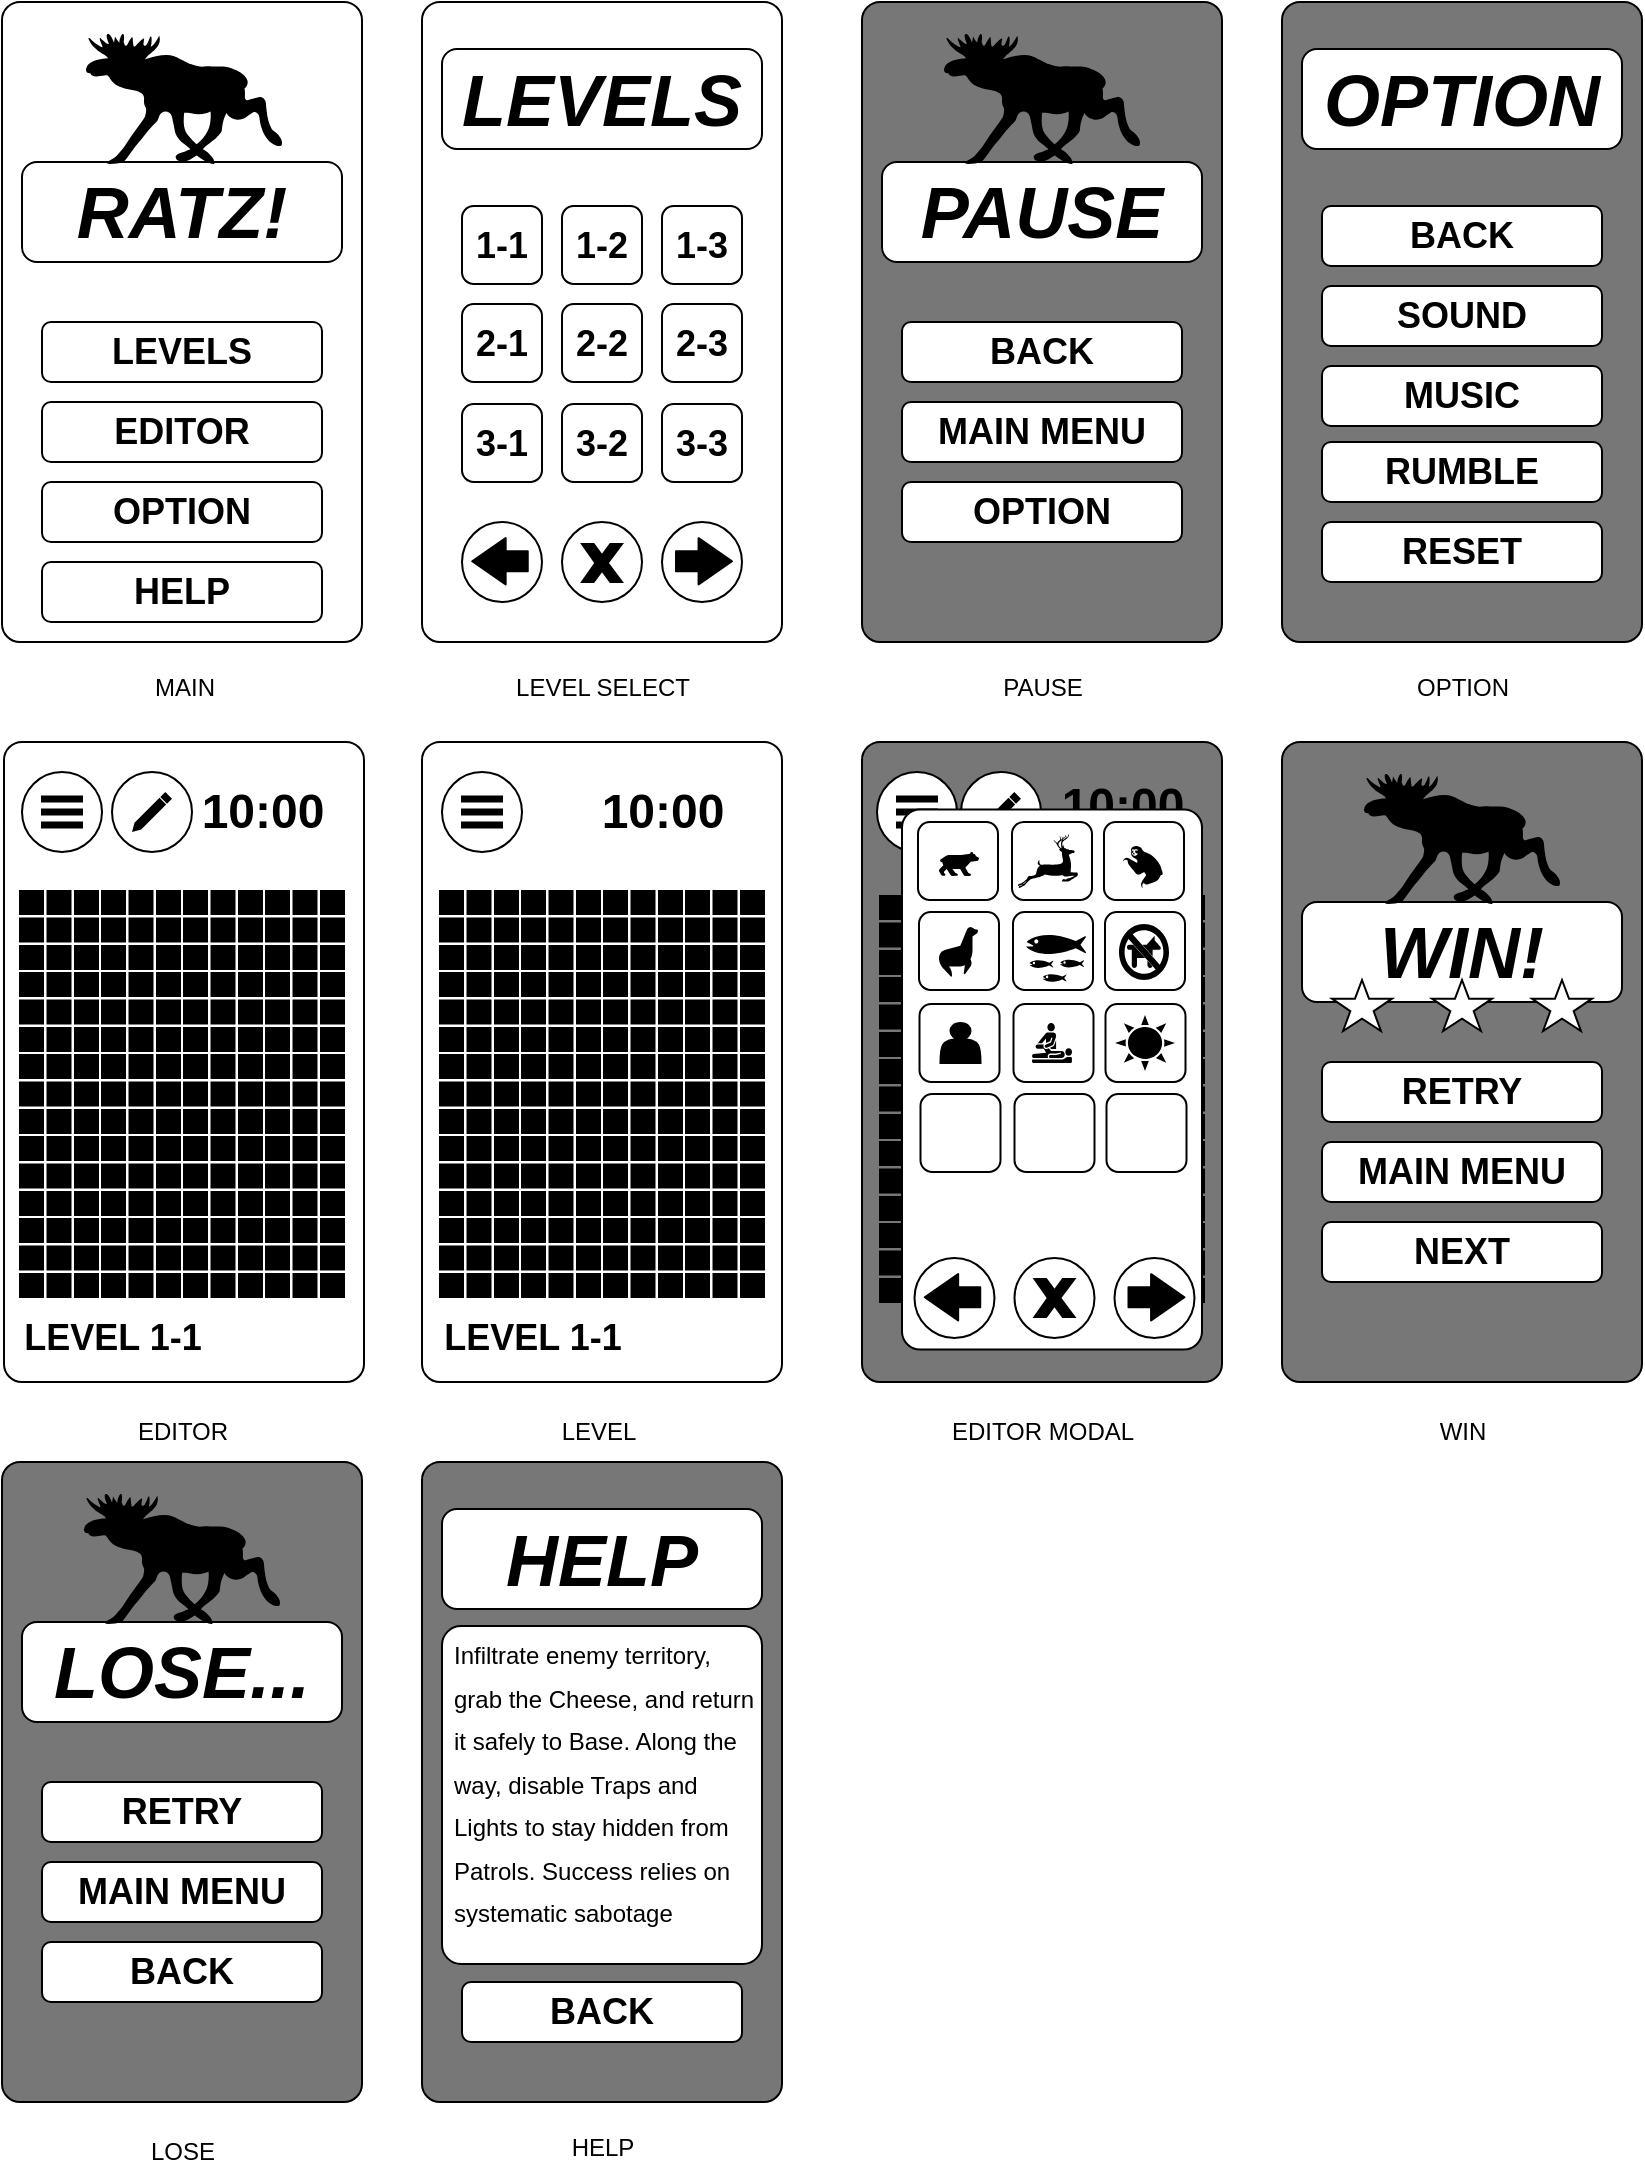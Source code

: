 <mxfile>
    <diagram id="LAFB9-h56CXM5LJl_jGw" name="Page-1">
        <mxGraphModel dx="2850" dy="1007" grid="1" gridSize="10" guides="1" tooltips="1" connect="1" arrows="1" fold="1" page="1" pageScale="1" pageWidth="850" pageHeight="1100" math="0" shadow="0">
            <root>
                <mxCell id="0"/>
                <mxCell id="1" parent="0"/>
                <mxCell id="164" value="" style="rounded=1;whiteSpace=wrap;html=1;arcSize=5;fillColor=#777777;" vertex="1" parent="1">
                    <mxGeometry x="440" y="380" width="180" height="320" as="geometry"/>
                </mxCell>
                <mxCell id="375" value="&lt;div style=&quot;text-align: justify;&quot;&gt;&lt;br&gt;&lt;/div&gt;" style="ellipse;whiteSpace=wrap;html=1;aspect=fixed;" vertex="1" parent="1">
                    <mxGeometry x="447.5" y="395" width="40" height="40" as="geometry"/>
                </mxCell>
                <mxCell id="376" value="" style="rounded=0;whiteSpace=wrap;html=1;fillColor=#000000;" vertex="1" parent="1">
                    <mxGeometry x="457.5" y="407.25" width="20" height="2.5" as="geometry"/>
                </mxCell>
                <mxCell id="377" value="" style="rounded=0;whiteSpace=wrap;html=1;fillColor=#000000;" vertex="1" parent="1">
                    <mxGeometry x="457.5" y="413.75" width="20" height="2.5" as="geometry"/>
                </mxCell>
                <mxCell id="378" value="" style="rounded=0;whiteSpace=wrap;html=1;fillColor=#000000;" vertex="1" parent="1">
                    <mxGeometry x="457.5" y="420.25" width="20" height="2.5" as="geometry"/>
                </mxCell>
                <mxCell id="321" value="" style="ellipse;whiteSpace=wrap;html=1;aspect=fixed;" vertex="1" parent="1">
                    <mxGeometry x="489.5" y="395" width="40" height="40" as="geometry"/>
                </mxCell>
                <mxCell id="359" value="" style="html=1;dashed=0;aspect=fixed;verticalLabelPosition=bottom;verticalAlign=top;align=center;shape=mxgraph.gmdl.edit;strokeColor=none;fillColor=#000000;shadow=0;sketch=0;" vertex="1" parent="1">
                    <mxGeometry x="499.5" y="405" width="20" height="20" as="geometry"/>
                </mxCell>
                <mxCell id="258" value="" style="html=1;verticalLabelPosition=bottom;labelBackgroundColor=#ffffff;verticalAlign=top;shadow=0;dashed=0;strokeWidth=1;shape=mxgraph.ios7ui.iconGrid;fillColor=#000000;gridSize=3,3;" vertex="1" parent="1">
                    <mxGeometry x="448.5" y="620.5" width="40" height="40" as="geometry"/>
                </mxCell>
                <mxCell id="259" value="" style="html=1;verticalLabelPosition=bottom;labelBackgroundColor=#ffffff;verticalAlign=top;shadow=0;dashed=0;strokeWidth=1;shape=mxgraph.ios7ui.iconGrid;fillColor=#000000;gridSize=3,3;" vertex="1" parent="1">
                    <mxGeometry x="489.5" y="620.5" width="40" height="40" as="geometry"/>
                </mxCell>
                <mxCell id="260" value="" style="html=1;verticalLabelPosition=bottom;labelBackgroundColor=#ffffff;verticalAlign=top;shadow=0;dashed=0;strokeWidth=1;shape=mxgraph.ios7ui.iconGrid;fillColor=#000000;gridSize=3,3;" vertex="1" parent="1">
                    <mxGeometry x="530.5" y="620.5" width="40" height="40" as="geometry"/>
                </mxCell>
                <mxCell id="261" value="" style="html=1;verticalLabelPosition=bottom;labelBackgroundColor=#ffffff;verticalAlign=top;shadow=0;dashed=0;strokeWidth=1;shape=mxgraph.ios7ui.iconGrid;fillColor=#000000;gridSize=3,3;" vertex="1" parent="1">
                    <mxGeometry x="571.5" y="620.5" width="40" height="40" as="geometry"/>
                </mxCell>
                <mxCell id="2" value="" style="rounded=1;whiteSpace=wrap;html=1;arcSize=5;" vertex="1" parent="1">
                    <mxGeometry x="10" y="10" width="180" height="320" as="geometry"/>
                </mxCell>
                <mxCell id="4" value="" style="rounded=1;whiteSpace=wrap;html=1;arcSize=5;" vertex="1" parent="1">
                    <mxGeometry x="220" y="10" width="180" height="320" as="geometry"/>
                </mxCell>
                <mxCell id="5" value="" style="rounded=1;whiteSpace=wrap;html=1;arcSize=5;fillColor=#777777;" vertex="1" parent="1">
                    <mxGeometry x="440" y="10" width="180" height="320" as="geometry"/>
                </mxCell>
                <mxCell id="6" value="" style="rounded=1;whiteSpace=wrap;html=1;arcSize=5;fillColor=#777777;" vertex="1" parent="1">
                    <mxGeometry x="650" y="10" width="180" height="320" as="geometry"/>
                </mxCell>
                <mxCell id="7" value="" style="rounded=1;whiteSpace=wrap;html=1;arcSize=5;" vertex="1" parent="1">
                    <mxGeometry x="11" y="380" width="180" height="320" as="geometry"/>
                </mxCell>
                <mxCell id="8" value="&lt;b&gt;&lt;i&gt;&lt;font style=&quot;font-size: 36px;&quot;&gt;RATZ!&lt;/font&gt;&lt;/i&gt;&lt;/b&gt;" style="rounded=1;whiteSpace=wrap;html=1;" vertex="1" parent="1">
                    <mxGeometry x="20" y="90" width="160" height="50" as="geometry"/>
                </mxCell>
                <mxCell id="10" value="&lt;div style=&quot;text-align: justify;&quot;&gt;&lt;b style=&quot;background-color: transparent;&quot;&gt;&lt;font style=&quot;font-size: 18px;&quot;&gt;LEVELS&lt;/font&gt;&lt;/b&gt;&lt;/div&gt;" style="rounded=1;whiteSpace=wrap;html=1;" vertex="1" parent="1">
                    <mxGeometry x="30" y="170" width="140" height="30" as="geometry"/>
                </mxCell>
                <mxCell id="11" value="&lt;font style=&quot;font-size: 18px;&quot;&gt;&lt;b&gt;EDITOR&lt;/b&gt;&lt;/font&gt;" style="rounded=1;whiteSpace=wrap;html=1;" vertex="1" parent="1">
                    <mxGeometry x="30" y="210" width="140" height="30" as="geometry"/>
                </mxCell>
                <mxCell id="12" value="&lt;b&gt;&lt;font style=&quot;font-size: 18px;&quot;&gt;OPTION&lt;/font&gt;&lt;/b&gt;" style="rounded=1;whiteSpace=wrap;html=1;" vertex="1" parent="1">
                    <mxGeometry x="30" y="250" width="140" height="30" as="geometry"/>
                </mxCell>
                <mxCell id="15" value="" style="shape=mxgraph.signs.animals.moose;html=1;pointerEvents=1;fillColor=#000000;strokeColor=none;verticalLabelPosition=bottom;verticalAlign=top;align=center;" vertex="1" parent="1">
                    <mxGeometry x="52" y="26" width="98" height="65" as="geometry"/>
                </mxCell>
                <mxCell id="16" value="&lt;b&gt;&lt;i&gt;&lt;font style=&quot;font-size: 36px;&quot;&gt;LEVELS&lt;/font&gt;&lt;/i&gt;&lt;/b&gt;" style="rounded=1;whiteSpace=wrap;html=1;" vertex="1" parent="1">
                    <mxGeometry x="230" y="33.5" width="160" height="50" as="geometry"/>
                </mxCell>
                <mxCell id="18" value="&lt;div style=&quot;text-align: justify;&quot;&gt;&lt;b style=&quot;background-color: transparent;&quot;&gt;&lt;font style=&quot;font-size: 18px;&quot;&gt;1-1&lt;/font&gt;&lt;/b&gt;&lt;/div&gt;" style="rounded=1;whiteSpace=wrap;html=1;" vertex="1" parent="1">
                    <mxGeometry x="240" y="112" width="40" height="39" as="geometry"/>
                </mxCell>
                <mxCell id="19" value="&lt;div style=&quot;text-align: justify;&quot;&gt;&lt;b style=&quot;background-color: transparent;&quot;&gt;&lt;font style=&quot;font-size: 18px;&quot;&gt;1-2&lt;/font&gt;&lt;/b&gt;&lt;/div&gt;" style="rounded=1;whiteSpace=wrap;html=1;" vertex="1" parent="1">
                    <mxGeometry x="290" y="112" width="40" height="39" as="geometry"/>
                </mxCell>
                <mxCell id="20" value="&lt;div style=&quot;text-align: justify;&quot;&gt;&lt;b style=&quot;background-color: transparent;&quot;&gt;&lt;font style=&quot;font-size: 18px;&quot;&gt;1-3&lt;/font&gt;&lt;/b&gt;&lt;/div&gt;" style="rounded=1;whiteSpace=wrap;html=1;" vertex="1" parent="1">
                    <mxGeometry x="340" y="112" width="40" height="39" as="geometry"/>
                </mxCell>
                <mxCell id="21" value="&lt;div style=&quot;text-align: justify;&quot;&gt;&lt;b style=&quot;background-color: transparent;&quot;&gt;&lt;font style=&quot;font-size: 18px;&quot;&gt;2-1&lt;/font&gt;&lt;/b&gt;&lt;/div&gt;" style="rounded=1;whiteSpace=wrap;html=1;" vertex="1" parent="1">
                    <mxGeometry x="240" y="161" width="40" height="39" as="geometry"/>
                </mxCell>
                <mxCell id="22" value="&lt;div style=&quot;text-align: justify;&quot;&gt;&lt;b style=&quot;background-color: transparent;&quot;&gt;&lt;font style=&quot;font-size: 18px;&quot;&gt;2-2&lt;/font&gt;&lt;/b&gt;&lt;/div&gt;" style="rounded=1;whiteSpace=wrap;html=1;" vertex="1" parent="1">
                    <mxGeometry x="290" y="161" width="40" height="39" as="geometry"/>
                </mxCell>
                <mxCell id="23" value="&lt;b&gt;&lt;font style=&quot;font-size: 18px;&quot;&gt;2-3&lt;/font&gt;&lt;/b&gt;" style="rounded=1;whiteSpace=wrap;html=1;" vertex="1" parent="1">
                    <mxGeometry x="340" y="161" width="40" height="39" as="geometry"/>
                </mxCell>
                <mxCell id="27" value="&lt;b&gt;&lt;font style=&quot;font-size: 18px;&quot;&gt;3-1&lt;/font&gt;&lt;/b&gt;" style="rounded=1;whiteSpace=wrap;html=1;" vertex="1" parent="1">
                    <mxGeometry x="240" y="211" width="40" height="39" as="geometry"/>
                </mxCell>
                <mxCell id="28" value="&lt;b&gt;&lt;font style=&quot;font-size: 18px;&quot;&gt;3-2&lt;/font&gt;&lt;/b&gt;" style="rounded=1;whiteSpace=wrap;html=1;" vertex="1" parent="1">
                    <mxGeometry x="290" y="211" width="40" height="39" as="geometry"/>
                </mxCell>
                <mxCell id="29" value="&lt;b&gt;&lt;font style=&quot;font-size: 18px;&quot;&gt;3-3&lt;/font&gt;&lt;/b&gt;" style="rounded=1;whiteSpace=wrap;html=1;" vertex="1" parent="1">
                    <mxGeometry x="340" y="211" width="40" height="39" as="geometry"/>
                </mxCell>
                <mxCell id="42" value="" style="ellipse;whiteSpace=wrap;html=1;aspect=fixed;" vertex="1" parent="1">
                    <mxGeometry x="290" y="270" width="40" height="40" as="geometry"/>
                </mxCell>
                <mxCell id="43" value="" style="ellipse;whiteSpace=wrap;html=1;aspect=fixed;" vertex="1" parent="1">
                    <mxGeometry x="240" y="270" width="40" height="40" as="geometry"/>
                </mxCell>
                <mxCell id="44" value="" style="ellipse;whiteSpace=wrap;html=1;aspect=fixed;" vertex="1" parent="1">
                    <mxGeometry x="340" y="270" width="40" height="40" as="geometry"/>
                </mxCell>
                <mxCell id="52" value="" style="rounded=1;whiteSpace=wrap;html=1;arcSize=5;" vertex="1" parent="1">
                    <mxGeometry x="220" y="380" width="180" height="320" as="geometry"/>
                </mxCell>
                <mxCell id="54" value="MAIN" style="text;html=1;align=center;verticalAlign=middle;resizable=0;points=[];autosize=1;strokeColor=none;fillColor=none;" vertex="1" parent="1">
                    <mxGeometry x="76" y="338" width="50" height="30" as="geometry"/>
                </mxCell>
                <mxCell id="55" value="LEVEL SELECT" style="text;html=1;align=center;verticalAlign=middle;resizable=0;points=[];autosize=1;strokeColor=none;fillColor=none;" vertex="1" parent="1">
                    <mxGeometry x="255" y="338" width="110" height="30" as="geometry"/>
                </mxCell>
                <mxCell id="56" value="PAUSE" style="text;html=1;align=center;verticalAlign=middle;resizable=0;points=[];autosize=1;strokeColor=none;fillColor=none;" vertex="1" parent="1">
                    <mxGeometry x="500" y="338" width="60" height="30" as="geometry"/>
                </mxCell>
                <mxCell id="57" value="OPTION" style="text;html=1;align=center;verticalAlign=middle;resizable=0;points=[];autosize=1;strokeColor=none;fillColor=none;" vertex="1" parent="1">
                    <mxGeometry x="705" y="338" width="70" height="30" as="geometry"/>
                </mxCell>
                <mxCell id="58" value="EDITOR" style="text;html=1;align=center;verticalAlign=middle;resizable=0;points=[];autosize=1;strokeColor=none;fillColor=none;" vertex="1" parent="1">
                    <mxGeometry x="65" y="710" width="70" height="30" as="geometry"/>
                </mxCell>
                <mxCell id="59" value="LEVEL" style="text;html=1;align=center;verticalAlign=middle;resizable=0;points=[];autosize=1;strokeColor=none;fillColor=none;" vertex="1" parent="1">
                    <mxGeometry x="278" y="710" width="60" height="30" as="geometry"/>
                </mxCell>
                <mxCell id="61" value="" style="ellipse;whiteSpace=wrap;html=1;aspect=fixed;" vertex="1" parent="1">
                    <mxGeometry x="230" y="395" width="40" height="40" as="geometry"/>
                </mxCell>
                <mxCell id="63" value="&lt;div style=&quot;text-align: justify;&quot;&gt;&lt;br&gt;&lt;/div&gt;" style="ellipse;whiteSpace=wrap;html=1;aspect=fixed;" vertex="1" parent="1">
                    <mxGeometry x="20" y="395" width="40" height="40" as="geometry"/>
                </mxCell>
                <mxCell id="64" value="&lt;b&gt;&lt;i&gt;&lt;font style=&quot;font-size: 36px;&quot;&gt;PAUSE&lt;/font&gt;&lt;/i&gt;&lt;/b&gt;" style="rounded=1;whiteSpace=wrap;html=1;" vertex="1" parent="1">
                    <mxGeometry x="450" y="90" width="160" height="50" as="geometry"/>
                </mxCell>
                <mxCell id="65" value="&lt;div style=&quot;text-align: justify;&quot;&gt;&lt;b style=&quot;background-color: transparent;&quot;&gt;&lt;font style=&quot;font-size: 18px;&quot;&gt;BACK&lt;/font&gt;&lt;/b&gt;&lt;/div&gt;" style="rounded=1;whiteSpace=wrap;html=1;" vertex="1" parent="1">
                    <mxGeometry x="460" y="170" width="140" height="30" as="geometry"/>
                </mxCell>
                <mxCell id="66" value="&lt;span style=&quot;font-size: 18px;&quot;&gt;&lt;b&gt;MAIN MENU&lt;/b&gt;&lt;/span&gt;" style="rounded=1;whiteSpace=wrap;html=1;" vertex="1" parent="1">
                    <mxGeometry x="460" y="210" width="140" height="30" as="geometry"/>
                </mxCell>
                <mxCell id="67" value="&lt;b&gt;&lt;font style=&quot;font-size: 18px;&quot;&gt;OPTION&lt;/font&gt;&lt;/b&gt;" style="rounded=1;whiteSpace=wrap;html=1;" vertex="1" parent="1">
                    <mxGeometry x="460" y="250" width="140" height="30" as="geometry"/>
                </mxCell>
                <mxCell id="74" value="" style="shape=mxgraph.signs.animals.moose;html=1;pointerEvents=1;fillColor=#000000;strokeColor=none;verticalLabelPosition=bottom;verticalAlign=top;align=center;" vertex="1" parent="1">
                    <mxGeometry x="481" y="26" width="98" height="65" as="geometry"/>
                </mxCell>
                <mxCell id="75" value="&lt;b&gt;&lt;i&gt;&lt;font style=&quot;font-size: 36px;&quot;&gt;OPTION&lt;/font&gt;&lt;/i&gt;&lt;/b&gt;" style="rounded=1;whiteSpace=wrap;html=1;" vertex="1" parent="1">
                    <mxGeometry x="660" y="33.5" width="160" height="50" as="geometry"/>
                </mxCell>
                <mxCell id="76" value="&lt;div style=&quot;text-align: justify;&quot;&gt;&lt;span style=&quot;font-size: 18px;&quot;&gt;&lt;b&gt;BACK&lt;/b&gt;&lt;/span&gt;&lt;/div&gt;" style="rounded=1;whiteSpace=wrap;html=1;" vertex="1" parent="1">
                    <mxGeometry x="670" y="112" width="140" height="30" as="geometry"/>
                </mxCell>
                <mxCell id="77" value="&lt;span style=&quot;font-size: 18px;&quot;&gt;&lt;b&gt;SOUND&lt;/b&gt;&lt;/span&gt;" style="rounded=1;whiteSpace=wrap;html=1;" vertex="1" parent="1">
                    <mxGeometry x="670" y="152" width="140" height="30" as="geometry"/>
                </mxCell>
                <mxCell id="78" value="&lt;b&gt;&lt;font style=&quot;font-size: 18px;&quot;&gt;MUSIC&lt;/font&gt;&lt;/b&gt;" style="rounded=1;whiteSpace=wrap;html=1;" vertex="1" parent="1">
                    <mxGeometry x="670" y="192" width="140" height="30" as="geometry"/>
                </mxCell>
                <mxCell id="79" value="&lt;b&gt;&lt;font style=&quot;font-size: 18px;&quot;&gt;RUMBLE&lt;/font&gt;&lt;/b&gt;" style="rounded=1;whiteSpace=wrap;html=1;" vertex="1" parent="1">
                    <mxGeometry x="670" y="230" width="140" height="30" as="geometry"/>
                </mxCell>
                <mxCell id="80" value="&lt;b&gt;&lt;font style=&quot;font-size: 18px;&quot;&gt;RESET&lt;/font&gt;&lt;/b&gt;" style="rounded=1;whiteSpace=wrap;html=1;" vertex="1" parent="1">
                    <mxGeometry x="670" y="270" width="140" height="30" as="geometry"/>
                </mxCell>
                <mxCell id="89" value="" style="html=1;verticalLabelPosition=bottom;labelBackgroundColor=#ffffff;verticalAlign=top;shadow=0;dashed=0;strokeWidth=1;shape=mxgraph.ios7ui.iconGrid;fillColor=#000000;gridSize=3,3;" vertex="1" parent="1">
                    <mxGeometry x="18.5" y="577" width="40" height="40" as="geometry"/>
                </mxCell>
                <mxCell id="90" value="" style="html=1;verticalLabelPosition=bottom;labelBackgroundColor=#ffffff;verticalAlign=top;shadow=0;dashed=0;strokeWidth=1;shape=mxgraph.ios7ui.iconGrid;fillColor=#000000;gridSize=3,3;" vertex="1" parent="1">
                    <mxGeometry x="59.5" y="577" width="40" height="40" as="geometry"/>
                </mxCell>
                <mxCell id="91" value="" style="html=1;verticalLabelPosition=bottom;labelBackgroundColor=#ffffff;verticalAlign=top;shadow=0;dashed=0;strokeWidth=1;shape=mxgraph.ios7ui.iconGrid;fillColor=#000000;gridSize=3,3;" vertex="1" parent="1">
                    <mxGeometry x="100.5" y="577" width="40" height="40" as="geometry"/>
                </mxCell>
                <mxCell id="92" value="" style="html=1;verticalLabelPosition=bottom;labelBackgroundColor=#ffffff;verticalAlign=top;shadow=0;dashed=0;strokeWidth=1;shape=mxgraph.ios7ui.iconGrid;fillColor=#000000;gridSize=3,3;" vertex="1" parent="1">
                    <mxGeometry x="141.5" y="577" width="40" height="40" as="geometry"/>
                </mxCell>
                <mxCell id="93" value="" style="html=1;verticalLabelPosition=bottom;labelBackgroundColor=#ffffff;verticalAlign=top;shadow=0;dashed=0;strokeWidth=1;shape=mxgraph.ios7ui.iconGrid;fillColor=#000000;gridSize=3,3;" vertex="1" parent="1">
                    <mxGeometry x="18.5" y="536" width="40" height="40" as="geometry"/>
                </mxCell>
                <mxCell id="94" value="" style="html=1;verticalLabelPosition=bottom;labelBackgroundColor=#ffffff;verticalAlign=top;shadow=0;dashed=0;strokeWidth=1;shape=mxgraph.ios7ui.iconGrid;fillColor=#000000;gridSize=3,3;" vertex="1" parent="1">
                    <mxGeometry x="59.5" y="536" width="40" height="40" as="geometry"/>
                </mxCell>
                <mxCell id="95" value="" style="html=1;verticalLabelPosition=bottom;labelBackgroundColor=#ffffff;verticalAlign=top;shadow=0;dashed=0;strokeWidth=1;shape=mxgraph.ios7ui.iconGrid;fillColor=#000000;gridSize=3,3;" vertex="1" parent="1">
                    <mxGeometry x="100.5" y="536" width="40" height="40" as="geometry"/>
                </mxCell>
                <mxCell id="96" value="" style="html=1;verticalLabelPosition=bottom;labelBackgroundColor=#ffffff;verticalAlign=top;shadow=0;dashed=0;strokeWidth=1;shape=mxgraph.ios7ui.iconGrid;fillColor=#000000;gridSize=3,3;" vertex="1" parent="1">
                    <mxGeometry x="141.5" y="536" width="40" height="40" as="geometry"/>
                </mxCell>
                <mxCell id="97" value="" style="html=1;verticalLabelPosition=bottom;labelBackgroundColor=#ffffff;verticalAlign=top;shadow=0;dashed=0;strokeWidth=1;shape=mxgraph.ios7ui.iconGrid;fillColor=#000000;gridSize=3,3;" vertex="1" parent="1">
                    <mxGeometry x="18.5" y="495" width="40" height="40" as="geometry"/>
                </mxCell>
                <mxCell id="98" value="" style="html=1;verticalLabelPosition=bottom;labelBackgroundColor=#ffffff;verticalAlign=top;shadow=0;dashed=0;strokeWidth=1;shape=mxgraph.ios7ui.iconGrid;fillColor=#000000;gridSize=3,3;" vertex="1" parent="1">
                    <mxGeometry x="59.5" y="495" width="40" height="40" as="geometry"/>
                </mxCell>
                <mxCell id="99" value="" style="html=1;verticalLabelPosition=bottom;labelBackgroundColor=#ffffff;verticalAlign=top;shadow=0;dashed=0;strokeWidth=1;shape=mxgraph.ios7ui.iconGrid;fillColor=#000000;gridSize=3,3;" vertex="1" parent="1">
                    <mxGeometry x="100.5" y="495" width="40" height="40" as="geometry"/>
                </mxCell>
                <mxCell id="100" value="" style="html=1;verticalLabelPosition=bottom;labelBackgroundColor=#ffffff;verticalAlign=top;shadow=0;dashed=0;strokeWidth=1;shape=mxgraph.ios7ui.iconGrid;fillColor=#000000;gridSize=3,3;" vertex="1" parent="1">
                    <mxGeometry x="141.5" y="495" width="40" height="40" as="geometry"/>
                </mxCell>
                <mxCell id="101" value="" style="html=1;verticalLabelPosition=bottom;labelBackgroundColor=#ffffff;verticalAlign=top;shadow=0;dashed=0;strokeWidth=1;shape=mxgraph.ios7ui.iconGrid;fillColor=#000000;gridSize=3,3;" vertex="1" parent="1">
                    <mxGeometry x="18.5" y="454" width="40" height="40" as="geometry"/>
                </mxCell>
                <mxCell id="102" value="" style="html=1;verticalLabelPosition=bottom;labelBackgroundColor=#ffffff;verticalAlign=top;shadow=0;dashed=0;strokeWidth=1;shape=mxgraph.ios7ui.iconGrid;fillColor=#000000;gridSize=3,3;" vertex="1" parent="1">
                    <mxGeometry x="59.5" y="454" width="40" height="40" as="geometry"/>
                </mxCell>
                <mxCell id="103" value="" style="html=1;verticalLabelPosition=bottom;labelBackgroundColor=#ffffff;verticalAlign=top;shadow=0;dashed=0;strokeWidth=1;shape=mxgraph.ios7ui.iconGrid;fillColor=#000000;gridSize=3,3;" vertex="1" parent="1">
                    <mxGeometry x="100.5" y="454" width="40" height="40" as="geometry"/>
                </mxCell>
                <mxCell id="104" value="" style="html=1;verticalLabelPosition=bottom;labelBackgroundColor=#ffffff;verticalAlign=top;shadow=0;dashed=0;strokeWidth=1;shape=mxgraph.ios7ui.iconGrid;fillColor=#000000;gridSize=3,3;" vertex="1" parent="1">
                    <mxGeometry x="141.5" y="454" width="40" height="40" as="geometry"/>
                </mxCell>
                <mxCell id="109" value="" style="html=1;verticalLabelPosition=bottom;labelBackgroundColor=#ffffff;verticalAlign=top;shadow=0;dashed=0;strokeWidth=1;shape=mxgraph.ios7ui.iconGrid;fillColor=#000000;gridSize=3,3;" vertex="1" parent="1">
                    <mxGeometry x="228.5" y="577" width="40" height="40" as="geometry"/>
                </mxCell>
                <mxCell id="110" value="" style="html=1;verticalLabelPosition=bottom;labelBackgroundColor=#ffffff;verticalAlign=top;shadow=0;dashed=0;strokeWidth=1;shape=mxgraph.ios7ui.iconGrid;fillColor=#000000;gridSize=3,3;" vertex="1" parent="1">
                    <mxGeometry x="269.5" y="577" width="40" height="40" as="geometry"/>
                </mxCell>
                <mxCell id="111" value="" style="html=1;verticalLabelPosition=bottom;labelBackgroundColor=#ffffff;verticalAlign=top;shadow=0;dashed=0;strokeWidth=1;shape=mxgraph.ios7ui.iconGrid;fillColor=#000000;gridSize=3,3;" vertex="1" parent="1">
                    <mxGeometry x="310.5" y="577" width="40" height="40" as="geometry"/>
                </mxCell>
                <mxCell id="112" value="" style="html=1;verticalLabelPosition=bottom;labelBackgroundColor=#ffffff;verticalAlign=top;shadow=0;dashed=0;strokeWidth=1;shape=mxgraph.ios7ui.iconGrid;fillColor=#000000;gridSize=3,3;" vertex="1" parent="1">
                    <mxGeometry x="351.5" y="577" width="40" height="40" as="geometry"/>
                </mxCell>
                <mxCell id="113" value="" style="html=1;verticalLabelPosition=bottom;labelBackgroundColor=#ffffff;verticalAlign=top;shadow=0;dashed=0;strokeWidth=1;shape=mxgraph.ios7ui.iconGrid;fillColor=#000000;gridSize=3,3;" vertex="1" parent="1">
                    <mxGeometry x="228.5" y="536" width="40" height="40" as="geometry"/>
                </mxCell>
                <mxCell id="114" value="" style="html=1;verticalLabelPosition=bottom;labelBackgroundColor=#ffffff;verticalAlign=top;shadow=0;dashed=0;strokeWidth=1;shape=mxgraph.ios7ui.iconGrid;fillColor=#000000;gridSize=3,3;" vertex="1" parent="1">
                    <mxGeometry x="269.5" y="536" width="40" height="40" as="geometry"/>
                </mxCell>
                <mxCell id="115" value="" style="html=1;verticalLabelPosition=bottom;labelBackgroundColor=#ffffff;verticalAlign=top;shadow=0;dashed=0;strokeWidth=1;shape=mxgraph.ios7ui.iconGrid;fillColor=#000000;gridSize=3,3;" vertex="1" parent="1">
                    <mxGeometry x="310.5" y="536" width="40" height="40" as="geometry"/>
                </mxCell>
                <mxCell id="116" value="" style="html=1;verticalLabelPosition=bottom;labelBackgroundColor=#ffffff;verticalAlign=top;shadow=0;dashed=0;strokeWidth=1;shape=mxgraph.ios7ui.iconGrid;fillColor=#000000;gridSize=3,3;" vertex="1" parent="1">
                    <mxGeometry x="351.5" y="536" width="40" height="40" as="geometry"/>
                </mxCell>
                <mxCell id="117" value="" style="html=1;verticalLabelPosition=bottom;labelBackgroundColor=#ffffff;verticalAlign=top;shadow=0;dashed=0;strokeWidth=1;shape=mxgraph.ios7ui.iconGrid;fillColor=#000000;gridSize=3,3;" vertex="1" parent="1">
                    <mxGeometry x="228.5" y="495" width="40" height="40" as="geometry"/>
                </mxCell>
                <mxCell id="118" value="" style="html=1;verticalLabelPosition=bottom;labelBackgroundColor=#ffffff;verticalAlign=top;shadow=0;dashed=0;strokeWidth=1;shape=mxgraph.ios7ui.iconGrid;fillColor=#000000;gridSize=3,3;" vertex="1" parent="1">
                    <mxGeometry x="269.5" y="495" width="40" height="40" as="geometry"/>
                </mxCell>
                <mxCell id="119" value="" style="html=1;verticalLabelPosition=bottom;labelBackgroundColor=#ffffff;verticalAlign=top;shadow=0;dashed=0;strokeWidth=1;shape=mxgraph.ios7ui.iconGrid;fillColor=#000000;gridSize=3,3;" vertex="1" parent="1">
                    <mxGeometry x="310.5" y="495" width="40" height="40" as="geometry"/>
                </mxCell>
                <mxCell id="120" value="" style="html=1;verticalLabelPosition=bottom;labelBackgroundColor=#ffffff;verticalAlign=top;shadow=0;dashed=0;strokeWidth=1;shape=mxgraph.ios7ui.iconGrid;fillColor=#000000;gridSize=3,3;" vertex="1" parent="1">
                    <mxGeometry x="351.5" y="495" width="40" height="40" as="geometry"/>
                </mxCell>
                <mxCell id="121" value="" style="html=1;verticalLabelPosition=bottom;labelBackgroundColor=#ffffff;verticalAlign=top;shadow=0;dashed=0;strokeWidth=1;shape=mxgraph.ios7ui.iconGrid;fillColor=#000000;gridSize=3,3;" vertex="1" parent="1">
                    <mxGeometry x="228.5" y="454" width="40" height="40" as="geometry"/>
                </mxCell>
                <mxCell id="122" value="" style="html=1;verticalLabelPosition=bottom;labelBackgroundColor=#ffffff;verticalAlign=top;shadow=0;dashed=0;strokeWidth=1;shape=mxgraph.ios7ui.iconGrid;fillColor=#000000;gridSize=3,3;" vertex="1" parent="1">
                    <mxGeometry x="269.5" y="454" width="40" height="40" as="geometry"/>
                </mxCell>
                <mxCell id="123" value="" style="html=1;verticalLabelPosition=bottom;labelBackgroundColor=#ffffff;verticalAlign=top;shadow=0;dashed=0;strokeWidth=1;shape=mxgraph.ios7ui.iconGrid;fillColor=#000000;gridSize=3,3;" vertex="1" parent="1">
                    <mxGeometry x="310.5" y="454" width="40" height="40" as="geometry"/>
                </mxCell>
                <mxCell id="124" value="" style="html=1;verticalLabelPosition=bottom;labelBackgroundColor=#ffffff;verticalAlign=top;shadow=0;dashed=0;strokeWidth=1;shape=mxgraph.ios7ui.iconGrid;fillColor=#000000;gridSize=3,3;" vertex="1" parent="1">
                    <mxGeometry x="351.5" y="454" width="40" height="40" as="geometry"/>
                </mxCell>
                <mxCell id="162" value="&lt;b&gt;&lt;font style=&quot;font-size: 24px;&quot;&gt;10:00&lt;/font&gt;&lt;/b&gt;" style="text;html=1;align=center;verticalAlign=middle;resizable=0;points=[];autosize=1;strokeColor=none;fillColor=none;" vertex="1" parent="1">
                    <mxGeometry x="100" y="395" width="80" height="40" as="geometry"/>
                </mxCell>
                <mxCell id="163" value="&lt;b&gt;&lt;font style=&quot;font-size: 24px;&quot;&gt;10:00&lt;/font&gt;&lt;/b&gt;" style="text;html=1;align=center;verticalAlign=middle;resizable=0;points=[];autosize=1;strokeColor=none;fillColor=none;" vertex="1" parent="1">
                    <mxGeometry x="300" y="395" width="80" height="40" as="geometry"/>
                </mxCell>
                <mxCell id="165" value="EDITOR MODAL" style="text;html=1;align=center;verticalAlign=middle;resizable=0;points=[];autosize=1;strokeColor=none;fillColor=none;" vertex="1" parent="1">
                    <mxGeometry x="475" y="710" width="110" height="30" as="geometry"/>
                </mxCell>
                <mxCell id="169" value="" style="html=1;verticalLabelPosition=bottom;labelBackgroundColor=#ffffff;verticalAlign=top;shadow=0;dashed=0;strokeWidth=1;shape=mxgraph.ios7ui.iconGrid;fillColor=#000000;gridSize=3,3;" vertex="1" parent="1">
                    <mxGeometry x="448.5" y="579.5" width="40" height="40" as="geometry"/>
                </mxCell>
                <mxCell id="170" value="" style="html=1;verticalLabelPosition=bottom;labelBackgroundColor=#ffffff;verticalAlign=top;shadow=0;dashed=0;strokeWidth=1;shape=mxgraph.ios7ui.iconGrid;fillColor=#000000;gridSize=3,3;" vertex="1" parent="1">
                    <mxGeometry x="489.5" y="579.5" width="40" height="40" as="geometry"/>
                </mxCell>
                <mxCell id="171" value="" style="html=1;verticalLabelPosition=bottom;labelBackgroundColor=#ffffff;verticalAlign=top;shadow=0;dashed=0;strokeWidth=1;shape=mxgraph.ios7ui.iconGrid;fillColor=#000000;gridSize=3,3;" vertex="1" parent="1">
                    <mxGeometry x="530.5" y="579.5" width="40" height="40" as="geometry"/>
                </mxCell>
                <mxCell id="172" value="" style="html=1;verticalLabelPosition=bottom;labelBackgroundColor=#ffffff;verticalAlign=top;shadow=0;dashed=0;strokeWidth=1;shape=mxgraph.ios7ui.iconGrid;fillColor=#000000;gridSize=3,3;" vertex="1" parent="1">
                    <mxGeometry x="571.5" y="579.5" width="40" height="40" as="geometry"/>
                </mxCell>
                <mxCell id="173" value="" style="html=1;verticalLabelPosition=bottom;labelBackgroundColor=#ffffff;verticalAlign=top;shadow=0;dashed=0;strokeWidth=1;shape=mxgraph.ios7ui.iconGrid;fillColor=#000000;gridSize=3,3;" vertex="1" parent="1">
                    <mxGeometry x="448.5" y="538.5" width="40" height="40" as="geometry"/>
                </mxCell>
                <mxCell id="174" value="" style="html=1;verticalLabelPosition=bottom;labelBackgroundColor=#ffffff;verticalAlign=top;shadow=0;dashed=0;strokeWidth=1;shape=mxgraph.ios7ui.iconGrid;fillColor=#000000;gridSize=3,3;" vertex="1" parent="1">
                    <mxGeometry x="489.5" y="538.5" width="40" height="40" as="geometry"/>
                </mxCell>
                <mxCell id="175" value="" style="html=1;verticalLabelPosition=bottom;labelBackgroundColor=#ffffff;verticalAlign=top;shadow=0;dashed=0;strokeWidth=1;shape=mxgraph.ios7ui.iconGrid;fillColor=#000000;gridSize=3,3;" vertex="1" parent="1">
                    <mxGeometry x="530.5" y="538.5" width="40" height="40" as="geometry"/>
                </mxCell>
                <mxCell id="176" value="" style="html=1;verticalLabelPosition=bottom;labelBackgroundColor=#ffffff;verticalAlign=top;shadow=0;dashed=0;strokeWidth=1;shape=mxgraph.ios7ui.iconGrid;fillColor=#000000;gridSize=3,3;" vertex="1" parent="1">
                    <mxGeometry x="571.5" y="538.5" width="40" height="40" as="geometry"/>
                </mxCell>
                <mxCell id="177" value="" style="html=1;verticalLabelPosition=bottom;labelBackgroundColor=#ffffff;verticalAlign=top;shadow=0;dashed=0;strokeWidth=1;shape=mxgraph.ios7ui.iconGrid;fillColor=#000000;gridSize=3,3;" vertex="1" parent="1">
                    <mxGeometry x="448.5" y="497.5" width="40" height="40" as="geometry"/>
                </mxCell>
                <mxCell id="178" value="" style="html=1;verticalLabelPosition=bottom;labelBackgroundColor=#ffffff;verticalAlign=top;shadow=0;dashed=0;strokeWidth=1;shape=mxgraph.ios7ui.iconGrid;fillColor=#000000;gridSize=3,3;" vertex="1" parent="1">
                    <mxGeometry x="489.5" y="497.5" width="40" height="40" as="geometry"/>
                </mxCell>
                <mxCell id="179" value="" style="html=1;verticalLabelPosition=bottom;labelBackgroundColor=#ffffff;verticalAlign=top;shadow=0;dashed=0;strokeWidth=1;shape=mxgraph.ios7ui.iconGrid;fillColor=#000000;gridSize=3,3;" vertex="1" parent="1">
                    <mxGeometry x="530.5" y="497.5" width="40" height="40" as="geometry"/>
                </mxCell>
                <mxCell id="180" value="" style="html=1;verticalLabelPosition=bottom;labelBackgroundColor=#ffffff;verticalAlign=top;shadow=0;dashed=0;strokeWidth=1;shape=mxgraph.ios7ui.iconGrid;fillColor=#000000;gridSize=3,3;" vertex="1" parent="1">
                    <mxGeometry x="571.5" y="497.5" width="40" height="40" as="geometry"/>
                </mxCell>
                <mxCell id="181" value="" style="html=1;verticalLabelPosition=bottom;labelBackgroundColor=#ffffff;verticalAlign=top;shadow=0;dashed=0;strokeWidth=1;shape=mxgraph.ios7ui.iconGrid;fillColor=#000000;gridSize=3,3;" vertex="1" parent="1">
                    <mxGeometry x="448.5" y="456.5" width="40" height="40" as="geometry"/>
                </mxCell>
                <mxCell id="182" value="" style="html=1;verticalLabelPosition=bottom;labelBackgroundColor=#ffffff;verticalAlign=top;shadow=0;dashed=0;strokeWidth=1;shape=mxgraph.ios7ui.iconGrid;fillColor=#000000;gridSize=3,3;" vertex="1" parent="1">
                    <mxGeometry x="489.5" y="456.5" width="40" height="40" as="geometry"/>
                </mxCell>
                <mxCell id="183" value="" style="html=1;verticalLabelPosition=bottom;labelBackgroundColor=#ffffff;verticalAlign=top;shadow=0;dashed=0;strokeWidth=1;shape=mxgraph.ios7ui.iconGrid;fillColor=#000000;gridSize=3,3;" vertex="1" parent="1">
                    <mxGeometry x="530.5" y="456.5" width="40" height="40" as="geometry"/>
                </mxCell>
                <mxCell id="184" value="" style="html=1;verticalLabelPosition=bottom;labelBackgroundColor=#ffffff;verticalAlign=top;shadow=0;dashed=0;strokeWidth=1;shape=mxgraph.ios7ui.iconGrid;fillColor=#000000;gridSize=3,3;" vertex="1" parent="1">
                    <mxGeometry x="571.5" y="456.5" width="40" height="40" as="geometry"/>
                </mxCell>
                <mxCell id="191" value="&lt;b&gt;&lt;font style=&quot;font-size: 24px;&quot;&gt;10:00&lt;/font&gt;&lt;/b&gt;" style="text;html=1;align=center;verticalAlign=middle;resizable=0;points=[];autosize=1;strokeColor=none;fillColor=none;" vertex="1" parent="1">
                    <mxGeometry x="530" y="391.5" width="80" height="40" as="geometry"/>
                </mxCell>
                <mxCell id="216" value="" style="rounded=1;whiteSpace=wrap;html=1;arcSize=6;" vertex="1" parent="1">
                    <mxGeometry x="460" y="413.75" width="150" height="270" as="geometry"/>
                </mxCell>
                <mxCell id="221" value="" style="rounded=1;whiteSpace=wrap;html=1;" vertex="1" parent="1">
                    <mxGeometry x="468" y="420" width="40" height="39" as="geometry"/>
                </mxCell>
                <mxCell id="222" value="" style="rounded=1;whiteSpace=wrap;html=1;" vertex="1" parent="1">
                    <mxGeometry x="515" y="420" width="40" height="39" as="geometry"/>
                </mxCell>
                <mxCell id="223" value="" style="rounded=1;whiteSpace=wrap;html=1;" vertex="1" parent="1">
                    <mxGeometry x="561" y="420" width="40" height="39" as="geometry"/>
                </mxCell>
                <mxCell id="224" value="" style="rounded=1;whiteSpace=wrap;html=1;" vertex="1" parent="1">
                    <mxGeometry x="468.5" y="465" width="40" height="39" as="geometry"/>
                </mxCell>
                <mxCell id="225" value="" style="rounded=1;whiteSpace=wrap;html=1;" vertex="1" parent="1">
                    <mxGeometry x="515.5" y="465" width="40" height="39" as="geometry"/>
                </mxCell>
                <mxCell id="226" value="" style="rounded=1;whiteSpace=wrap;html=1;" vertex="1" parent="1">
                    <mxGeometry x="561.5" y="465" width="40" height="39" as="geometry"/>
                </mxCell>
                <mxCell id="227" value="" style="rounded=1;whiteSpace=wrap;html=1;" vertex="1" parent="1">
                    <mxGeometry x="468.75" y="511" width="40" height="39" as="geometry"/>
                </mxCell>
                <mxCell id="228" value="" style="rounded=1;whiteSpace=wrap;html=1;" vertex="1" parent="1">
                    <mxGeometry x="515.75" y="511" width="40" height="39" as="geometry"/>
                </mxCell>
                <mxCell id="229" value="" style="rounded=1;whiteSpace=wrap;html=1;" vertex="1" parent="1">
                    <mxGeometry x="561.75" y="511" width="40" height="39" as="geometry"/>
                </mxCell>
                <mxCell id="230" value="" style="rounded=1;whiteSpace=wrap;html=1;" vertex="1" parent="1">
                    <mxGeometry x="469.25" y="556" width="40" height="39" as="geometry"/>
                </mxCell>
                <mxCell id="231" value="" style="rounded=1;whiteSpace=wrap;html=1;" vertex="1" parent="1">
                    <mxGeometry x="516.25" y="556" width="40" height="39" as="geometry"/>
                </mxCell>
                <mxCell id="232" value="" style="rounded=1;whiteSpace=wrap;html=1;" vertex="1" parent="1">
                    <mxGeometry x="562.25" y="556" width="40" height="39" as="geometry"/>
                </mxCell>
                <mxCell id="239" value="" style="shape=mxgraph.signs.animals.bear_1;html=1;pointerEvents=1;fillColor=#000000;strokeColor=none;verticalLabelPosition=bottom;verticalAlign=top;align=center;" vertex="1" parent="1">
                    <mxGeometry x="478.5" y="435" width="20" height="12" as="geometry"/>
                </mxCell>
                <mxCell id="240" value="" style="shape=mxgraph.signs.animals.deer_2;html=1;pointerEvents=1;fillColor=#000000;strokeColor=none;verticalLabelPosition=bottom;verticalAlign=top;align=center;" vertex="1" parent="1">
                    <mxGeometry x="518" y="426" width="30" height="27" as="geometry"/>
                </mxCell>
                <mxCell id="241" value="" style="shape=mxgraph.signs.animals.sloth;html=1;pointerEvents=1;fillColor=#000000;strokeColor=none;verticalLabelPosition=bottom;verticalAlign=top;align=center;" vertex="1" parent="1">
                    <mxGeometry x="570.5" y="432" width="20" height="21" as="geometry"/>
                </mxCell>
                <mxCell id="242" value="" style="html=1;verticalLabelPosition=bottom;labelBackgroundColor=#ffffff;verticalAlign=top;shadow=0;dashed=0;strokeWidth=1;shape=mxgraph.ios7ui.iconGrid;fillColor=#000000;gridSize=3,3;" vertex="1" parent="1">
                    <mxGeometry x="18.5" y="618" width="40" height="40" as="geometry"/>
                </mxCell>
                <mxCell id="243" value="" style="html=1;verticalLabelPosition=bottom;labelBackgroundColor=#ffffff;verticalAlign=top;shadow=0;dashed=0;strokeWidth=1;shape=mxgraph.ios7ui.iconGrid;fillColor=#000000;gridSize=3,3;" vertex="1" parent="1">
                    <mxGeometry x="59.5" y="618" width="40" height="40" as="geometry"/>
                </mxCell>
                <mxCell id="244" value="" style="html=1;verticalLabelPosition=bottom;labelBackgroundColor=#ffffff;verticalAlign=top;shadow=0;dashed=0;strokeWidth=1;shape=mxgraph.ios7ui.iconGrid;fillColor=#000000;gridSize=3,3;" vertex="1" parent="1">
                    <mxGeometry x="100.5" y="618" width="40" height="40" as="geometry"/>
                </mxCell>
                <mxCell id="245" value="" style="html=1;verticalLabelPosition=bottom;labelBackgroundColor=#ffffff;verticalAlign=top;shadow=0;dashed=0;strokeWidth=1;shape=mxgraph.ios7ui.iconGrid;fillColor=#000000;gridSize=3,3;" vertex="1" parent="1">
                    <mxGeometry x="141.5" y="618" width="40" height="40" as="geometry"/>
                </mxCell>
                <mxCell id="250" value="" style="html=1;verticalLabelPosition=bottom;labelBackgroundColor=#ffffff;verticalAlign=top;shadow=0;dashed=0;strokeWidth=1;shape=mxgraph.ios7ui.iconGrid;fillColor=#000000;gridSize=3,3;" vertex="1" parent="1">
                    <mxGeometry x="228.5" y="618" width="40" height="40" as="geometry"/>
                </mxCell>
                <mxCell id="251" value="" style="html=1;verticalLabelPosition=bottom;labelBackgroundColor=#ffffff;verticalAlign=top;shadow=0;dashed=0;strokeWidth=1;shape=mxgraph.ios7ui.iconGrid;fillColor=#000000;gridSize=3,3;" vertex="1" parent="1">
                    <mxGeometry x="269.5" y="618" width="40" height="40" as="geometry"/>
                </mxCell>
                <mxCell id="252" value="" style="html=1;verticalLabelPosition=bottom;labelBackgroundColor=#ffffff;verticalAlign=top;shadow=0;dashed=0;strokeWidth=1;shape=mxgraph.ios7ui.iconGrid;fillColor=#000000;gridSize=3,3;" vertex="1" parent="1">
                    <mxGeometry x="310.5" y="618" width="40" height="40" as="geometry"/>
                </mxCell>
                <mxCell id="253" value="" style="html=1;verticalLabelPosition=bottom;labelBackgroundColor=#ffffff;verticalAlign=top;shadow=0;dashed=0;strokeWidth=1;shape=mxgraph.ios7ui.iconGrid;fillColor=#000000;gridSize=3,3;" vertex="1" parent="1">
                    <mxGeometry x="351.5" y="618" width="40" height="40" as="geometry"/>
                </mxCell>
                <mxCell id="268" value="" style="shape=mxgraph.signs.animals.seal;html=1;pointerEvents=1;fillColor=#000000;strokeColor=none;verticalLabelPosition=bottom;verticalAlign=top;align=center;" vertex="1" parent="1">
                    <mxGeometry x="478" y="472.5" width="20" height="25" as="geometry"/>
                </mxCell>
                <mxCell id="269" value="" style="shape=mxgraph.signs.animals.fish_hatchery;html=1;pointerEvents=1;fillColor=#000000;strokeColor=none;verticalLabelPosition=bottom;verticalAlign=top;align=center;" vertex="1" parent="1">
                    <mxGeometry x="522" y="472.5" width="30" height="29" as="geometry"/>
                </mxCell>
                <mxCell id="270" value="" style="shape=mxgraph.signs.animals.no_dogs;html=1;pointerEvents=1;fillColor=#000000;strokeColor=none;verticalLabelPosition=bottom;verticalAlign=top;align=center;" vertex="1" parent="1">
                    <mxGeometry x="568.5" y="471" width="25" height="28" as="geometry"/>
                </mxCell>
                <mxCell id="279" value="" style="rounded=0;whiteSpace=wrap;html=1;fillColor=#000000;" vertex="1" parent="1">
                    <mxGeometry x="240" y="407.25" width="20" height="2.5" as="geometry"/>
                </mxCell>
                <mxCell id="280" value="" style="rounded=0;whiteSpace=wrap;html=1;fillColor=#000000;" vertex="1" parent="1">
                    <mxGeometry x="240" y="413.75" width="20" height="2.5" as="geometry"/>
                </mxCell>
                <mxCell id="281" value="" style="rounded=0;whiteSpace=wrap;html=1;fillColor=#000000;" vertex="1" parent="1">
                    <mxGeometry x="240" y="420.25" width="20" height="2.5" as="geometry"/>
                </mxCell>
                <mxCell id="282" value="" style="rounded=0;whiteSpace=wrap;html=1;fillColor=#000000;" vertex="1" parent="1">
                    <mxGeometry x="30" y="407.25" width="20" height="2.5" as="geometry"/>
                </mxCell>
                <mxCell id="283" value="" style="rounded=0;whiteSpace=wrap;html=1;fillColor=#000000;" vertex="1" parent="1">
                    <mxGeometry x="30" y="413.75" width="20" height="2.5" as="geometry"/>
                </mxCell>
                <mxCell id="284" value="" style="rounded=0;whiteSpace=wrap;html=1;fillColor=#000000;" vertex="1" parent="1">
                    <mxGeometry x="30" y="420.25" width="20" height="2.5" as="geometry"/>
                </mxCell>
                <mxCell id="285" value="" style="shape=actor;whiteSpace=wrap;html=1;fillColor=#000000;" vertex="1" parent="1">
                    <mxGeometry x="479.25" y="520.5" width="20" height="20" as="geometry"/>
                </mxCell>
                <mxCell id="287" value="" style="shape=mxgraph.signs.healthcare.physical_therapy;html=1;pointerEvents=1;fillColor=#000000;strokeColor=none;verticalLabelPosition=bottom;verticalAlign=top;align=center;" vertex="1" parent="1">
                    <mxGeometry x="525" y="520.5" width="20" height="20" as="geometry"/>
                </mxCell>
                <mxCell id="302" value="" style="shape=flexArrow;endArrow=classic;html=1;endWidth=12.121;endSize=5.236;fillColor=#000000;" edge="1" parent="1">
                    <mxGeometry width="50" height="50" relative="1" as="geometry">
                        <mxPoint x="273.37" y="289.64" as="sourcePoint"/>
                        <mxPoint x="244.62" y="289.64" as="targetPoint"/>
                    </mxGeometry>
                </mxCell>
                <mxCell id="303" value="" style="shape=flexArrow;endArrow=classic;html=1;endWidth=12.121;endSize=5.236;fillColor=#000000;" edge="1" parent="1">
                    <mxGeometry width="50" height="50" relative="1" as="geometry">
                        <mxPoint x="346.5" y="289.64" as="sourcePoint"/>
                        <mxPoint x="375.5" y="289.64" as="targetPoint"/>
                    </mxGeometry>
                </mxCell>
                <mxCell id="312" value="" style="ellipse;whiteSpace=wrap;html=1;aspect=fixed;" vertex="1" parent="1">
                    <mxGeometry x="516.25" y="638" width="40" height="40" as="geometry"/>
                </mxCell>
                <mxCell id="313" value="" style="ellipse;whiteSpace=wrap;html=1;aspect=fixed;" vertex="1" parent="1">
                    <mxGeometry x="466.25" y="638" width="40" height="40" as="geometry"/>
                </mxCell>
                <mxCell id="314" value="" style="ellipse;whiteSpace=wrap;html=1;aspect=fixed;" vertex="1" parent="1">
                    <mxGeometry x="566.25" y="638" width="40" height="40" as="geometry"/>
                </mxCell>
                <mxCell id="316" value="" style="shape=flexArrow;endArrow=classic;html=1;endWidth=12.121;endSize=5.236;fillColor=#000000;" edge="1" parent="1">
                    <mxGeometry width="50" height="50" relative="1" as="geometry">
                        <mxPoint x="499.62" y="657.64" as="sourcePoint"/>
                        <mxPoint x="470.87" y="657.64" as="targetPoint"/>
                    </mxGeometry>
                </mxCell>
                <mxCell id="317" value="" style="shape=flexArrow;endArrow=classic;html=1;endWidth=12.121;endSize=5.236;fillColor=#000000;" edge="1" parent="1">
                    <mxGeometry width="50" height="50" relative="1" as="geometry">
                        <mxPoint x="572.75" y="657.64" as="sourcePoint"/>
                        <mxPoint x="601.75" y="657.64" as="targetPoint"/>
                    </mxGeometry>
                </mxCell>
                <mxCell id="318" value="" style="verticalLabelPosition=bottom;verticalAlign=top;html=1;shape=mxgraph.basic.x;fillColor=#000000;" vertex="1" parent="1">
                    <mxGeometry x="526.25" y="648.5" width="20" height="19" as="geometry"/>
                </mxCell>
                <mxCell id="319" value="" style="verticalLabelPosition=bottom;verticalAlign=top;html=1;shape=mxgraph.basic.x;fillColor=#000000;" vertex="1" parent="1">
                    <mxGeometry x="300" y="281" width="20" height="19" as="geometry"/>
                </mxCell>
                <mxCell id="327" value="WIN" style="text;html=1;align=center;verticalAlign=middle;resizable=0;points=[];autosize=1;strokeColor=none;fillColor=none;" vertex="1" parent="1">
                    <mxGeometry x="715" y="710" width="50" height="30" as="geometry"/>
                </mxCell>
                <mxCell id="329" value="LOSE" style="text;html=1;align=center;verticalAlign=middle;resizable=0;points=[];autosize=1;strokeColor=none;fillColor=none;" vertex="1" parent="1">
                    <mxGeometry x="70" y="1070" width="60" height="30" as="geometry"/>
                </mxCell>
                <mxCell id="331" value="&lt;b&gt;&lt;font style=&quot;font-size: 18px;&quot;&gt;LEVEL 1-1&lt;/font&gt;&lt;/b&gt;" style="text;html=1;align=center;verticalAlign=middle;resizable=0;points=[];autosize=1;strokeColor=none;fillColor=none;" vertex="1" parent="1">
                    <mxGeometry x="220" y="658" width="110" height="40" as="geometry"/>
                </mxCell>
                <mxCell id="332" value="&lt;b&gt;&lt;font style=&quot;font-size: 18px;&quot;&gt;LEVEL 1-1&lt;/font&gt;&lt;/b&gt;" style="text;html=1;align=center;verticalAlign=middle;resizable=0;points=[];autosize=1;strokeColor=none;fillColor=none;" vertex="1" parent="1">
                    <mxGeometry x="10" y="658" width="110" height="40" as="geometry"/>
                </mxCell>
                <mxCell id="333" value="" style="rounded=1;whiteSpace=wrap;html=1;arcSize=5;fillColor=#777777;" vertex="1" parent="1">
                    <mxGeometry x="650" y="380" width="180" height="320" as="geometry"/>
                </mxCell>
                <mxCell id="334" value="&lt;b&gt;&lt;i&gt;&lt;font style=&quot;font-size: 36px;&quot;&gt;WIN!&lt;/font&gt;&lt;/i&gt;&lt;/b&gt;" style="rounded=1;whiteSpace=wrap;html=1;" vertex="1" parent="1">
                    <mxGeometry x="660" y="460" width="160" height="50" as="geometry"/>
                </mxCell>
                <mxCell id="335" value="&lt;div style=&quot;text-align: justify;&quot;&gt;&lt;b style=&quot;background-color: transparent;&quot;&gt;&lt;font style=&quot;font-size: 18px;&quot;&gt;RETRY&lt;/font&gt;&lt;/b&gt;&lt;/div&gt;" style="rounded=1;whiteSpace=wrap;html=1;" vertex="1" parent="1">
                    <mxGeometry x="670" y="540" width="140" height="30" as="geometry"/>
                </mxCell>
                <mxCell id="336" value="&lt;span style=&quot;font-size: 18px;&quot;&gt;&lt;b&gt;MAIN MENU&lt;/b&gt;&lt;/span&gt;" style="rounded=1;whiteSpace=wrap;html=1;" vertex="1" parent="1">
                    <mxGeometry x="670" y="580" width="140" height="30" as="geometry"/>
                </mxCell>
                <mxCell id="337" value="&lt;b&gt;&lt;font style=&quot;font-size: 18px;&quot;&gt;NEXT&lt;/font&gt;&lt;/b&gt;" style="rounded=1;whiteSpace=wrap;html=1;" vertex="1" parent="1">
                    <mxGeometry x="670" y="620" width="140" height="30" as="geometry"/>
                </mxCell>
                <mxCell id="338" value="" style="shape=mxgraph.signs.animals.moose;html=1;pointerEvents=1;fillColor=#000000;strokeColor=none;verticalLabelPosition=bottom;verticalAlign=top;align=center;" vertex="1" parent="1">
                    <mxGeometry x="691" y="396" width="98" height="65" as="geometry"/>
                </mxCell>
                <mxCell id="339" value="" style="verticalLabelPosition=bottom;verticalAlign=top;html=1;shape=mxgraph.basic.star" vertex="1" parent="1">
                    <mxGeometry x="675" y="499" width="30" height="25.5" as="geometry"/>
                </mxCell>
                <mxCell id="340" value="" style="verticalLabelPosition=bottom;verticalAlign=top;html=1;shape=mxgraph.basic.star" vertex="1" parent="1">
                    <mxGeometry x="725" y="499" width="30" height="25.5" as="geometry"/>
                </mxCell>
                <mxCell id="341" value="" style="verticalLabelPosition=bottom;verticalAlign=top;html=1;shape=mxgraph.basic.star" vertex="1" parent="1">
                    <mxGeometry x="775" y="499" width="30" height="25.5" as="geometry"/>
                </mxCell>
                <mxCell id="342" value="" style="rounded=1;whiteSpace=wrap;html=1;arcSize=5;fillColor=#777777;" vertex="1" parent="1">
                    <mxGeometry x="10" y="740" width="180" height="320" as="geometry"/>
                </mxCell>
                <mxCell id="343" value="&lt;b&gt;&lt;i&gt;&lt;font style=&quot;font-size: 36px;&quot;&gt;LOSE...&lt;/font&gt;&lt;/i&gt;&lt;/b&gt;" style="rounded=1;whiteSpace=wrap;html=1;" vertex="1" parent="1">
                    <mxGeometry x="20" y="820" width="160" height="50" as="geometry"/>
                </mxCell>
                <mxCell id="344" value="&lt;div style=&quot;text-align: justify;&quot;&gt;&lt;b style=&quot;background-color: transparent;&quot;&gt;&lt;font style=&quot;font-size: 18px;&quot;&gt;RETRY&lt;/font&gt;&lt;/b&gt;&lt;/div&gt;" style="rounded=1;whiteSpace=wrap;html=1;" vertex="1" parent="1">
                    <mxGeometry x="30" y="900" width="140" height="30" as="geometry"/>
                </mxCell>
                <mxCell id="345" value="&lt;span style=&quot;font-size: 18px;&quot;&gt;&lt;b&gt;MAIN MENU&lt;/b&gt;&lt;/span&gt;" style="rounded=1;whiteSpace=wrap;html=1;" vertex="1" parent="1">
                    <mxGeometry x="30" y="940" width="140" height="30" as="geometry"/>
                </mxCell>
                <mxCell id="346" value="&lt;b&gt;&lt;font style=&quot;font-size: 18px;&quot;&gt;BACK&lt;/font&gt;&lt;/b&gt;" style="rounded=1;whiteSpace=wrap;html=1;" vertex="1" parent="1">
                    <mxGeometry x="30" y="980" width="140" height="30" as="geometry"/>
                </mxCell>
                <mxCell id="347" value="" style="shape=mxgraph.signs.animals.moose;html=1;pointerEvents=1;fillColor=#000000;strokeColor=none;verticalLabelPosition=bottom;verticalAlign=top;align=center;" vertex="1" parent="1">
                    <mxGeometry x="51" y="756" width="98" height="65" as="geometry"/>
                </mxCell>
                <mxCell id="354" value="" style="shape=mxgraph.signs.nature.sun_3;html=1;pointerEvents=1;fillColor=#000000;strokeColor=none;verticalLabelPosition=bottom;verticalAlign=top;align=center;" vertex="1" parent="1">
                    <mxGeometry x="566.5" y="516.5" width="30" height="28" as="geometry"/>
                </mxCell>
                <mxCell id="355" value="&lt;div style=&quot;text-align: justify;&quot;&gt;&lt;br&gt;&lt;/div&gt;" style="ellipse;whiteSpace=wrap;html=1;aspect=fixed;" vertex="1" parent="1">
                    <mxGeometry x="65" y="395" width="40" height="40" as="geometry"/>
                </mxCell>
                <mxCell id="357" value="" style="html=1;dashed=0;aspect=fixed;verticalLabelPosition=bottom;verticalAlign=top;align=center;shape=mxgraph.gmdl.edit;strokeColor=none;fillColor=#000000;shadow=0;sketch=0;" vertex="1" parent="1">
                    <mxGeometry x="75" y="405" width="20" height="20" as="geometry"/>
                </mxCell>
                <mxCell id="556" value="&lt;b&gt;&lt;font style=&quot;font-size: 18px;&quot;&gt;HELP&lt;/font&gt;&lt;/b&gt;" style="rounded=1;whiteSpace=wrap;html=1;" vertex="1" parent="1">
                    <mxGeometry x="30" y="290" width="140" height="30" as="geometry"/>
                </mxCell>
                <mxCell id="557" value="" style="rounded=1;whiteSpace=wrap;html=1;arcSize=5;fillColor=#777777;" vertex="1" parent="1">
                    <mxGeometry x="220" y="740" width="180" height="320" as="geometry"/>
                </mxCell>
                <mxCell id="558" value="HELP" style="text;html=1;align=center;verticalAlign=middle;resizable=0;points=[];autosize=1;strokeColor=none;fillColor=none;" vertex="1" parent="1">
                    <mxGeometry x="285" y="1068" width="50" height="30" as="geometry"/>
                </mxCell>
                <mxCell id="559" value="&lt;b&gt;&lt;i&gt;&lt;font style=&quot;font-size: 36px;&quot;&gt;HELP&lt;/font&gt;&lt;/i&gt;&lt;/b&gt;" style="rounded=1;whiteSpace=wrap;html=1;" vertex="1" parent="1">
                    <mxGeometry x="230" y="763.5" width="160" height="50" as="geometry"/>
                </mxCell>
                <mxCell id="564" value="&lt;b&gt;&lt;font style=&quot;font-size: 18px;&quot;&gt;BACK&lt;/font&gt;&lt;/b&gt;" style="rounded=1;whiteSpace=wrap;html=1;" vertex="1" parent="1">
                    <mxGeometry x="240" y="1000" width="140" height="30" as="geometry"/>
                </mxCell>
                <mxCell id="565" value="&lt;h2 style=&quot;margin-right: 2px; margin-left: 6px;&quot; data-end=&quot;75&quot; data-start=&quot;54&quot;&gt;&lt;span style=&quot;background-color: transparent; font-size: 12px; font-weight: normal;&quot;&gt;Infiltrate enemy territory, grab the Cheese, and return it safely to Base. Along the way, disable Traps and Lights to stay hidden from Patrols. Success relies on systematic sabotage&lt;/span&gt;&lt;/h2&gt;" style="rounded=1;whiteSpace=wrap;html=1;arcSize=6;align=left;spacing=0;verticalAlign=bottom;" vertex="1" parent="1">
                    <mxGeometry x="230" y="822" width="160" height="169" as="geometry"/>
                </mxCell>
            </root>
        </mxGraphModel>
    </diagram>
</mxfile>